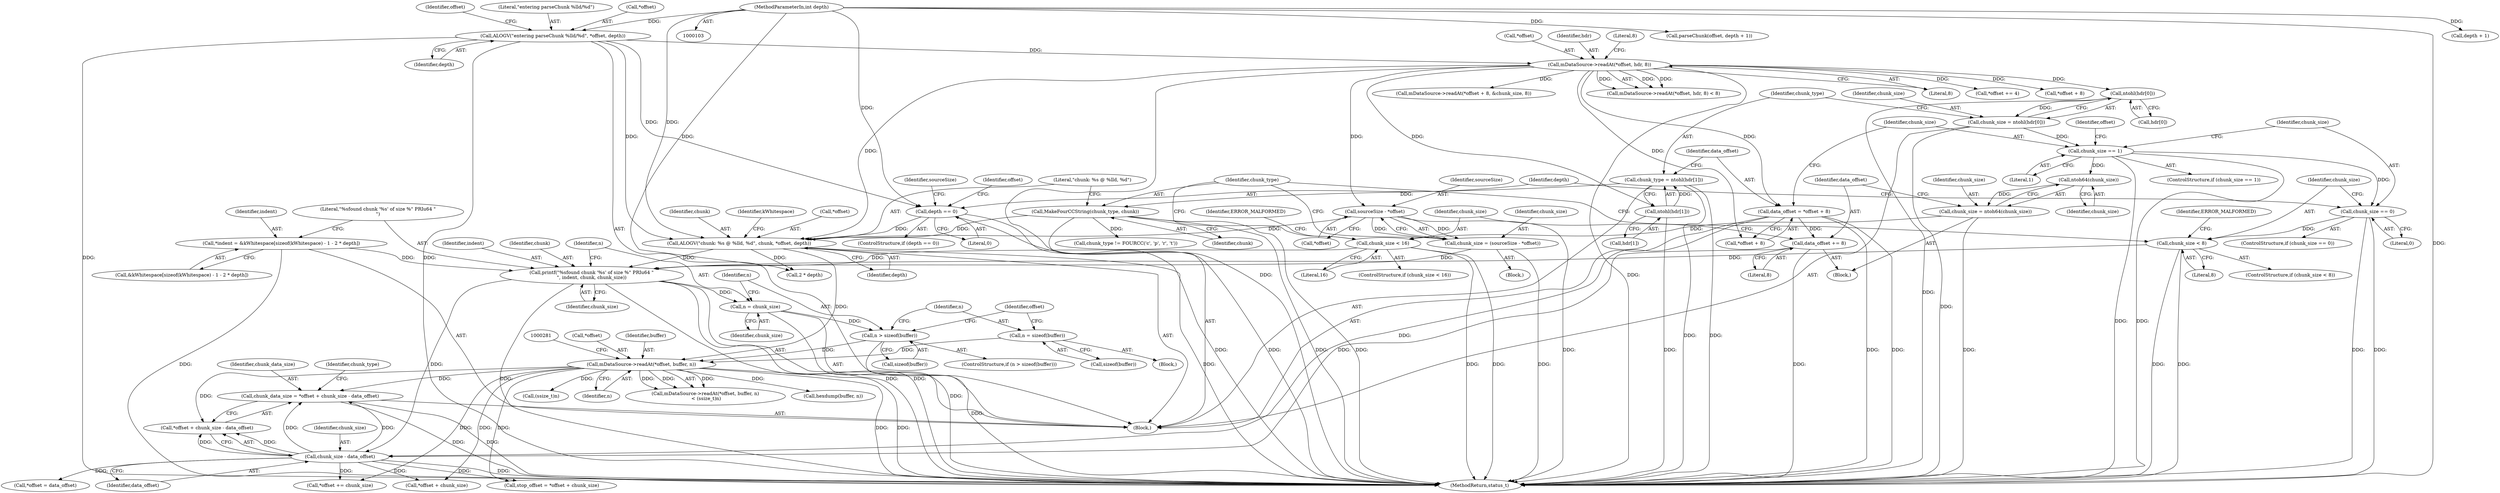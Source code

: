 digraph "0_Android_6fe85f7e15203e48df2cc3e8e1c4bc6ad49dc968@integer" {
"1000291" [label="(Call,chunk_data_size = *offset + chunk_size - data_offset)"];
"1000275" [label="(Call,mDataSource->readAt(*offset, buffer, n))"];
"1000229" [label="(Call,ALOGV(\"chunk: %s @ %lld, %d\", chunk, *offset, depth))"];
"1000226" [label="(Call,MakeFourCCString(chunk_type, chunk))"];
"1000132" [label="(Call,chunk_type = ntohl(hdr[1]))"];
"1000134" [label="(Call,ntohl(hdr[1]))"];
"1000115" [label="(Call,mDataSource->readAt(*offset, hdr, 8))"];
"1000107" [label="(Call,ALOGV(\"entering parseChunk %lld/%d\", *offset, depth))"];
"1000105" [label="(MethodParameterIn,int depth)"];
"1000199" [label="(Call,sourceSize - *offset)"];
"1000185" [label="(Call,depth == 0)"];
"1000264" [label="(Call,n > sizeof(buffer))"];
"1000260" [label="(Call,n = chunk_size)"];
"1000253" [label="(Call,printf(\"%sfound chunk '%s' of size %\" PRIu64 \"\n\", indent, chunk, chunk_size))"];
"1000240" [label="(Call,*indent = &kWhitespace[sizeof(kWhitespace) - 1 - 2 * depth])"];
"1000172" [label="(Call,chunk_size < 16)"];
"1000164" [label="(Call,chunk_size = ntoh64(chunk_size))"];
"1000166" [label="(Call,ntoh64(chunk_size))"];
"1000146" [label="(Call,chunk_size == 1)"];
"1000125" [label="(Call,chunk_size = ntohl(hdr[0]))"];
"1000127" [label="(Call,ntohl(hdr[0]))"];
"1000219" [label="(Call,chunk_size < 8)"];
"1000180" [label="(Call,chunk_size == 0)"];
"1000197" [label="(Call,chunk_size = (sourceSize - *offset))"];
"1000269" [label="(Call,n = sizeof(buffer))"];
"1000296" [label="(Call,chunk_size - data_offset)"];
"1000168" [label="(Call,data_offset += 8)"];
"1000139" [label="(Call,data_offset = *offset + 8)"];
"1000230" [label="(Literal,\"chunk: %s @ %lld, %d\")"];
"1000167" [label="(Identifier,chunk_size)"];
"1000115" [label="(Call,mDataSource->readAt(*offset, hdr, 8))"];
"1002924" [label="(Call,*offset += chunk_size)"];
"1000265" [label="(Identifier,n)"];
"1000280" [label="(Call,(ssize_t)n)"];
"1000266" [label="(Call,sizeof(buffer))"];
"1000276" [label="(Call,*offset)"];
"1000326" [label="(Call,*offset + chunk_size)"];
"1000139" [label="(Call,data_offset = *offset + 8)"];
"1000253" [label="(Call,printf(\"%sfound chunk '%s' of size %\" PRIu64 \"\n\", indent, chunk, chunk_size))"];
"1000149" [label="(Block,)"];
"1000152" [label="(Call,mDataSource->readAt(*offset + 8, &chunk_size, 8))"];
"1000260" [label="(Call,n = chunk_size)"];
"1000133" [label="(Identifier,chunk_type)"];
"1000269" [label="(Call,n = sizeof(buffer))"];
"1000197" [label="(Call,chunk_size = (sourceSize - *offset))"];
"1000105" [label="(MethodParameterIn,int depth)"];
"1000180" [label="(Call,chunk_size == 0)"];
"1000275" [label="(Call,mDataSource->readAt(*offset, buffer, n))"];
"1000111" [label="(Identifier,depth)"];
"1000291" [label="(Call,chunk_data_size = *offset + chunk_size - data_offset)"];
"1000148" [label="(Literal,1)"];
"1000165" [label="(Identifier,chunk_size)"];
"1000106" [label="(Block,)"];
"1000171" [label="(ControlStructure,if (chunk_size < 16))"];
"1000172" [label="(Call,chunk_size < 16)"];
"1000201" [label="(Call,*offset)"];
"1000141" [label="(Call,*offset + 8)"];
"1000118" [label="(Identifier,hdr)"];
"1000125" [label="(Call,chunk_size = ntohl(hdr[0]))"];
"1000145" [label="(ControlStructure,if (chunk_size == 1))"];
"1000271" [label="(Call,sizeof(buffer))"];
"1000114" [label="(Call,mDataSource->readAt(*offset, hdr, 8) < 8)"];
"1000155" [label="(Identifier,offset)"];
"1000229" [label="(Call,ALOGV(\"chunk: %s @ %lld, %d\", chunk, *offset, depth))"];
"1000302" [label="(Identifier,chunk_type)"];
"1000120" [label="(Literal,8)"];
"1000186" [label="(Identifier,depth)"];
"1000117" [label="(Identifier,offset)"];
"1000132" [label="(Call,chunk_type = ntohl(hdr[1]))"];
"1000213" [label="(Identifier,offset)"];
"1000196" [label="(Block,)"];
"1000187" [label="(Literal,0)"];
"1000279" [label="(Identifier,n)"];
"1000274" [label="(Call,mDataSource->readAt(*offset, buffer, n)\n < (ssize_t)n)"];
"1000261" [label="(Identifier,n)"];
"1000228" [label="(Identifier,chunk)"];
"1000226" [label="(Call,MakeFourCCString(chunk_type, chunk))"];
"1000164" [label="(Call,chunk_size = ntoh64(chunk_size))"];
"1000296" [label="(Call,chunk_size - data_offset)"];
"1000270" [label="(Identifier,n)"];
"1000181" [label="(Identifier,chunk_size)"];
"1000199" [label="(Call,sourceSize - *offset)"];
"1000170" [label="(Literal,8)"];
"1000242" [label="(Call,&kWhitespace[sizeof(kWhitespace) - 1 - 2 * depth])"];
"1000298" [label="(Identifier,data_offset)"];
"1000147" [label="(Identifier,chunk_size)"];
"1000177" [label="(Identifier,ERROR_MALFORMED)"];
"1000241" [label="(Identifier,indent)"];
"1000237" [label="(Identifier,kWhitespace)"];
"1000343" [label="(Call,parseChunk(offset, depth + 1))"];
"1000194" [label="(Identifier,sourceSize)"];
"1000126" [label="(Identifier,chunk_size)"];
"1000134" [label="(Call,ntohl(hdr[1]))"];
"1000119" [label="(Literal,8)"];
"1000218" [label="(ControlStructure,if (chunk_size < 8))"];
"1000324" [label="(Call,stop_offset = *offset + chunk_size)"];
"1000234" [label="(Identifier,depth)"];
"1000277" [label="(Identifier,offset)"];
"1002931" [label="(MethodReturn,status_t)"];
"1000200" [label="(Identifier,sourceSize)"];
"1000211" [label="(Call,*offset += 4)"];
"1000345" [label="(Call,depth + 1)"];
"1000185" [label="(Call,depth == 0)"];
"1000168" [label="(Call,data_offset += 8)"];
"1000254" [label="(Literal,\"%sfound chunk '%s' of size %\" PRIu64 \"\n\")"];
"1000240" [label="(Call,*indent = &kWhitespace[sizeof(kWhitespace) - 1 - 2 * depth])"];
"1000268" [label="(Block,)"];
"1000278" [label="(Identifier,buffer)"];
"1000232" [label="(Call,*offset)"];
"1000257" [label="(Identifier,chunk_size)"];
"1000116" [label="(Call,*offset)"];
"1000255" [label="(Identifier,indent)"];
"1000169" [label="(Identifier,data_offset)"];
"1000146" [label="(Call,chunk_size == 1)"];
"1000198" [label="(Identifier,chunk_size)"];
"1000173" [label="(Identifier,chunk_size)"];
"1000231" [label="(Identifier,chunk)"];
"1000301" [label="(Call,chunk_type != FOURCC('c', 'p', 'r', 't'))"];
"1000293" [label="(Call,*offset + chunk_size - data_offset)"];
"1000140" [label="(Identifier,data_offset)"];
"1000153" [label="(Call,*offset + 8)"];
"1000263" [label="(ControlStructure,if (n > sizeof(buffer)))"];
"1000224" [label="(Identifier,ERROR_MALFORMED)"];
"1000221" [label="(Literal,8)"];
"1000262" [label="(Identifier,chunk_size)"];
"1000127" [label="(Call,ntohl(hdr[0]))"];
"1000220" [label="(Identifier,chunk_size)"];
"1000108" [label="(Literal,\"entering parseChunk %lld/%d\")"];
"1000330" [label="(Call,*offset = data_offset)"];
"1000256" [label="(Identifier,chunk)"];
"1000182" [label="(Literal,0)"];
"1000135" [label="(Call,hdr[1])"];
"1000286" [label="(Call,hexdump(buffer, n))"];
"1000166" [label="(Call,ntoh64(chunk_size))"];
"1000179" [label="(ControlStructure,if (chunk_size == 0))"];
"1000174" [label="(Literal,16)"];
"1000264" [label="(Call,n > sizeof(buffer))"];
"1000107" [label="(Call,ALOGV(\"entering parseChunk %lld/%d\", *offset, depth))"];
"1000184" [label="(ControlStructure,if (depth == 0))"];
"1000227" [label="(Identifier,chunk_type)"];
"1000219" [label="(Call,chunk_size < 8)"];
"1000292" [label="(Identifier,chunk_data_size)"];
"1000109" [label="(Call,*offset)"];
"1000297" [label="(Identifier,chunk_size)"];
"1000250" [label="(Call,2 * depth)"];
"1000128" [label="(Call,hdr[0])"];
"1000291" -> "1000106"  [label="AST: "];
"1000291" -> "1000293"  [label="CFG: "];
"1000292" -> "1000291"  [label="AST: "];
"1000293" -> "1000291"  [label="AST: "];
"1000302" -> "1000291"  [label="CFG: "];
"1000291" -> "1002931"  [label="DDG: "];
"1000291" -> "1002931"  [label="DDG: "];
"1000275" -> "1000291"  [label="DDG: "];
"1000296" -> "1000291"  [label="DDG: "];
"1000296" -> "1000291"  [label="DDG: "];
"1000275" -> "1000274"  [label="AST: "];
"1000275" -> "1000279"  [label="CFG: "];
"1000276" -> "1000275"  [label="AST: "];
"1000278" -> "1000275"  [label="AST: "];
"1000279" -> "1000275"  [label="AST: "];
"1000281" -> "1000275"  [label="CFG: "];
"1000275" -> "1002931"  [label="DDG: "];
"1000275" -> "1002931"  [label="DDG: "];
"1000275" -> "1000274"  [label="DDG: "];
"1000275" -> "1000274"  [label="DDG: "];
"1000275" -> "1000274"  [label="DDG: "];
"1000229" -> "1000275"  [label="DDG: "];
"1000264" -> "1000275"  [label="DDG: "];
"1000269" -> "1000275"  [label="DDG: "];
"1000275" -> "1000280"  [label="DDG: "];
"1000275" -> "1000286"  [label="DDG: "];
"1000275" -> "1000293"  [label="DDG: "];
"1000275" -> "1000324"  [label="DDG: "];
"1000275" -> "1000326"  [label="DDG: "];
"1000275" -> "1002924"  [label="DDG: "];
"1000229" -> "1000106"  [label="AST: "];
"1000229" -> "1000234"  [label="CFG: "];
"1000230" -> "1000229"  [label="AST: "];
"1000231" -> "1000229"  [label="AST: "];
"1000232" -> "1000229"  [label="AST: "];
"1000234" -> "1000229"  [label="AST: "];
"1000237" -> "1000229"  [label="CFG: "];
"1000229" -> "1002931"  [label="DDG: "];
"1000226" -> "1000229"  [label="DDG: "];
"1000199" -> "1000229"  [label="DDG: "];
"1000115" -> "1000229"  [label="DDG: "];
"1000185" -> "1000229"  [label="DDG: "];
"1000107" -> "1000229"  [label="DDG: "];
"1000105" -> "1000229"  [label="DDG: "];
"1000229" -> "1000250"  [label="DDG: "];
"1000229" -> "1000253"  [label="DDG: "];
"1000226" -> "1000106"  [label="AST: "];
"1000226" -> "1000228"  [label="CFG: "];
"1000227" -> "1000226"  [label="AST: "];
"1000228" -> "1000226"  [label="AST: "];
"1000230" -> "1000226"  [label="CFG: "];
"1000226" -> "1002931"  [label="DDG: "];
"1000226" -> "1002931"  [label="DDG: "];
"1000132" -> "1000226"  [label="DDG: "];
"1000226" -> "1000301"  [label="DDG: "];
"1000132" -> "1000106"  [label="AST: "];
"1000132" -> "1000134"  [label="CFG: "];
"1000133" -> "1000132"  [label="AST: "];
"1000134" -> "1000132"  [label="AST: "];
"1000140" -> "1000132"  [label="CFG: "];
"1000132" -> "1002931"  [label="DDG: "];
"1000132" -> "1002931"  [label="DDG: "];
"1000134" -> "1000132"  [label="DDG: "];
"1000134" -> "1000135"  [label="CFG: "];
"1000135" -> "1000134"  [label="AST: "];
"1000134" -> "1002931"  [label="DDG: "];
"1000115" -> "1000134"  [label="DDG: "];
"1000115" -> "1000114"  [label="AST: "];
"1000115" -> "1000119"  [label="CFG: "];
"1000116" -> "1000115"  [label="AST: "];
"1000118" -> "1000115"  [label="AST: "];
"1000119" -> "1000115"  [label="AST: "];
"1000120" -> "1000115"  [label="CFG: "];
"1000115" -> "1002931"  [label="DDG: "];
"1000115" -> "1002931"  [label="DDG: "];
"1000115" -> "1000114"  [label="DDG: "];
"1000115" -> "1000114"  [label="DDG: "];
"1000115" -> "1000114"  [label="DDG: "];
"1000107" -> "1000115"  [label="DDG: "];
"1000115" -> "1000127"  [label="DDG: "];
"1000115" -> "1000139"  [label="DDG: "];
"1000115" -> "1000141"  [label="DDG: "];
"1000115" -> "1000152"  [label="DDG: "];
"1000115" -> "1000153"  [label="DDG: "];
"1000115" -> "1000199"  [label="DDG: "];
"1000115" -> "1000211"  [label="DDG: "];
"1000107" -> "1000106"  [label="AST: "];
"1000107" -> "1000111"  [label="CFG: "];
"1000108" -> "1000107"  [label="AST: "];
"1000109" -> "1000107"  [label="AST: "];
"1000111" -> "1000107"  [label="AST: "];
"1000117" -> "1000107"  [label="CFG: "];
"1000107" -> "1002931"  [label="DDG: "];
"1000107" -> "1002931"  [label="DDG: "];
"1000105" -> "1000107"  [label="DDG: "];
"1000107" -> "1000185"  [label="DDG: "];
"1000105" -> "1000103"  [label="AST: "];
"1000105" -> "1002931"  [label="DDG: "];
"1000105" -> "1000185"  [label="DDG: "];
"1000105" -> "1000250"  [label="DDG: "];
"1000105" -> "1000343"  [label="DDG: "];
"1000105" -> "1000345"  [label="DDG: "];
"1000199" -> "1000197"  [label="AST: "];
"1000199" -> "1000201"  [label="CFG: "];
"1000200" -> "1000199"  [label="AST: "];
"1000201" -> "1000199"  [label="AST: "];
"1000197" -> "1000199"  [label="CFG: "];
"1000199" -> "1002931"  [label="DDG: "];
"1000199" -> "1000197"  [label="DDG: "];
"1000199" -> "1000197"  [label="DDG: "];
"1000185" -> "1000184"  [label="AST: "];
"1000185" -> "1000187"  [label="CFG: "];
"1000186" -> "1000185"  [label="AST: "];
"1000187" -> "1000185"  [label="AST: "];
"1000194" -> "1000185"  [label="CFG: "];
"1000213" -> "1000185"  [label="CFG: "];
"1000185" -> "1002931"  [label="DDG: "];
"1000185" -> "1002931"  [label="DDG: "];
"1000264" -> "1000263"  [label="AST: "];
"1000264" -> "1000266"  [label="CFG: "];
"1000265" -> "1000264"  [label="AST: "];
"1000266" -> "1000264"  [label="AST: "];
"1000270" -> "1000264"  [label="CFG: "];
"1000277" -> "1000264"  [label="CFG: "];
"1000264" -> "1002931"  [label="DDG: "];
"1000260" -> "1000264"  [label="DDG: "];
"1000260" -> "1000106"  [label="AST: "];
"1000260" -> "1000262"  [label="CFG: "];
"1000261" -> "1000260"  [label="AST: "];
"1000262" -> "1000260"  [label="AST: "];
"1000265" -> "1000260"  [label="CFG: "];
"1000260" -> "1002931"  [label="DDG: "];
"1000253" -> "1000260"  [label="DDG: "];
"1000253" -> "1000106"  [label="AST: "];
"1000253" -> "1000257"  [label="CFG: "];
"1000254" -> "1000253"  [label="AST: "];
"1000255" -> "1000253"  [label="AST: "];
"1000256" -> "1000253"  [label="AST: "];
"1000257" -> "1000253"  [label="AST: "];
"1000261" -> "1000253"  [label="CFG: "];
"1000253" -> "1002931"  [label="DDG: "];
"1000253" -> "1002931"  [label="DDG: "];
"1000253" -> "1002931"  [label="DDG: "];
"1000240" -> "1000253"  [label="DDG: "];
"1000172" -> "1000253"  [label="DDG: "];
"1000219" -> "1000253"  [label="DDG: "];
"1000197" -> "1000253"  [label="DDG: "];
"1000253" -> "1000296"  [label="DDG: "];
"1000240" -> "1000106"  [label="AST: "];
"1000240" -> "1000242"  [label="CFG: "];
"1000241" -> "1000240"  [label="AST: "];
"1000242" -> "1000240"  [label="AST: "];
"1000254" -> "1000240"  [label="CFG: "];
"1000240" -> "1002931"  [label="DDG: "];
"1000172" -> "1000171"  [label="AST: "];
"1000172" -> "1000174"  [label="CFG: "];
"1000173" -> "1000172"  [label="AST: "];
"1000174" -> "1000172"  [label="AST: "];
"1000177" -> "1000172"  [label="CFG: "];
"1000227" -> "1000172"  [label="CFG: "];
"1000172" -> "1002931"  [label="DDG: "];
"1000172" -> "1002931"  [label="DDG: "];
"1000164" -> "1000172"  [label="DDG: "];
"1000164" -> "1000149"  [label="AST: "];
"1000164" -> "1000166"  [label="CFG: "];
"1000165" -> "1000164"  [label="AST: "];
"1000166" -> "1000164"  [label="AST: "];
"1000169" -> "1000164"  [label="CFG: "];
"1000164" -> "1002931"  [label="DDG: "];
"1000166" -> "1000164"  [label="DDG: "];
"1000166" -> "1000167"  [label="CFG: "];
"1000167" -> "1000166"  [label="AST: "];
"1000146" -> "1000166"  [label="DDG: "];
"1000146" -> "1000145"  [label="AST: "];
"1000146" -> "1000148"  [label="CFG: "];
"1000147" -> "1000146"  [label="AST: "];
"1000148" -> "1000146"  [label="AST: "];
"1000155" -> "1000146"  [label="CFG: "];
"1000181" -> "1000146"  [label="CFG: "];
"1000146" -> "1002931"  [label="DDG: "];
"1000146" -> "1002931"  [label="DDG: "];
"1000125" -> "1000146"  [label="DDG: "];
"1000146" -> "1000180"  [label="DDG: "];
"1000125" -> "1000106"  [label="AST: "];
"1000125" -> "1000127"  [label="CFG: "];
"1000126" -> "1000125"  [label="AST: "];
"1000127" -> "1000125"  [label="AST: "];
"1000133" -> "1000125"  [label="CFG: "];
"1000125" -> "1002931"  [label="DDG: "];
"1000127" -> "1000125"  [label="DDG: "];
"1000127" -> "1000128"  [label="CFG: "];
"1000128" -> "1000127"  [label="AST: "];
"1000127" -> "1002931"  [label="DDG: "];
"1000219" -> "1000218"  [label="AST: "];
"1000219" -> "1000221"  [label="CFG: "];
"1000220" -> "1000219"  [label="AST: "];
"1000221" -> "1000219"  [label="AST: "];
"1000224" -> "1000219"  [label="CFG: "];
"1000227" -> "1000219"  [label="CFG: "];
"1000219" -> "1002931"  [label="DDG: "];
"1000219" -> "1002931"  [label="DDG: "];
"1000180" -> "1000219"  [label="DDG: "];
"1000180" -> "1000179"  [label="AST: "];
"1000180" -> "1000182"  [label="CFG: "];
"1000181" -> "1000180"  [label="AST: "];
"1000182" -> "1000180"  [label="AST: "];
"1000186" -> "1000180"  [label="CFG: "];
"1000220" -> "1000180"  [label="CFG: "];
"1000180" -> "1002931"  [label="DDG: "];
"1000180" -> "1002931"  [label="DDG: "];
"1000197" -> "1000196"  [label="AST: "];
"1000198" -> "1000197"  [label="AST: "];
"1000227" -> "1000197"  [label="CFG: "];
"1000197" -> "1002931"  [label="DDG: "];
"1000269" -> "1000268"  [label="AST: "];
"1000269" -> "1000271"  [label="CFG: "];
"1000270" -> "1000269"  [label="AST: "];
"1000271" -> "1000269"  [label="AST: "];
"1000277" -> "1000269"  [label="CFG: "];
"1000296" -> "1000293"  [label="AST: "];
"1000296" -> "1000298"  [label="CFG: "];
"1000297" -> "1000296"  [label="AST: "];
"1000298" -> "1000296"  [label="AST: "];
"1000293" -> "1000296"  [label="CFG: "];
"1000296" -> "1002931"  [label="DDG: "];
"1000296" -> "1000293"  [label="DDG: "];
"1000296" -> "1000293"  [label="DDG: "];
"1000168" -> "1000296"  [label="DDG: "];
"1000139" -> "1000296"  [label="DDG: "];
"1000296" -> "1000324"  [label="DDG: "];
"1000296" -> "1000326"  [label="DDG: "];
"1000296" -> "1000330"  [label="DDG: "];
"1000296" -> "1002924"  [label="DDG: "];
"1000168" -> "1000149"  [label="AST: "];
"1000168" -> "1000170"  [label="CFG: "];
"1000169" -> "1000168"  [label="AST: "];
"1000170" -> "1000168"  [label="AST: "];
"1000173" -> "1000168"  [label="CFG: "];
"1000168" -> "1002931"  [label="DDG: "];
"1000139" -> "1000168"  [label="DDG: "];
"1000139" -> "1000106"  [label="AST: "];
"1000139" -> "1000141"  [label="CFG: "];
"1000140" -> "1000139"  [label="AST: "];
"1000141" -> "1000139"  [label="AST: "];
"1000147" -> "1000139"  [label="CFG: "];
"1000139" -> "1002931"  [label="DDG: "];
"1000139" -> "1002931"  [label="DDG: "];
}
